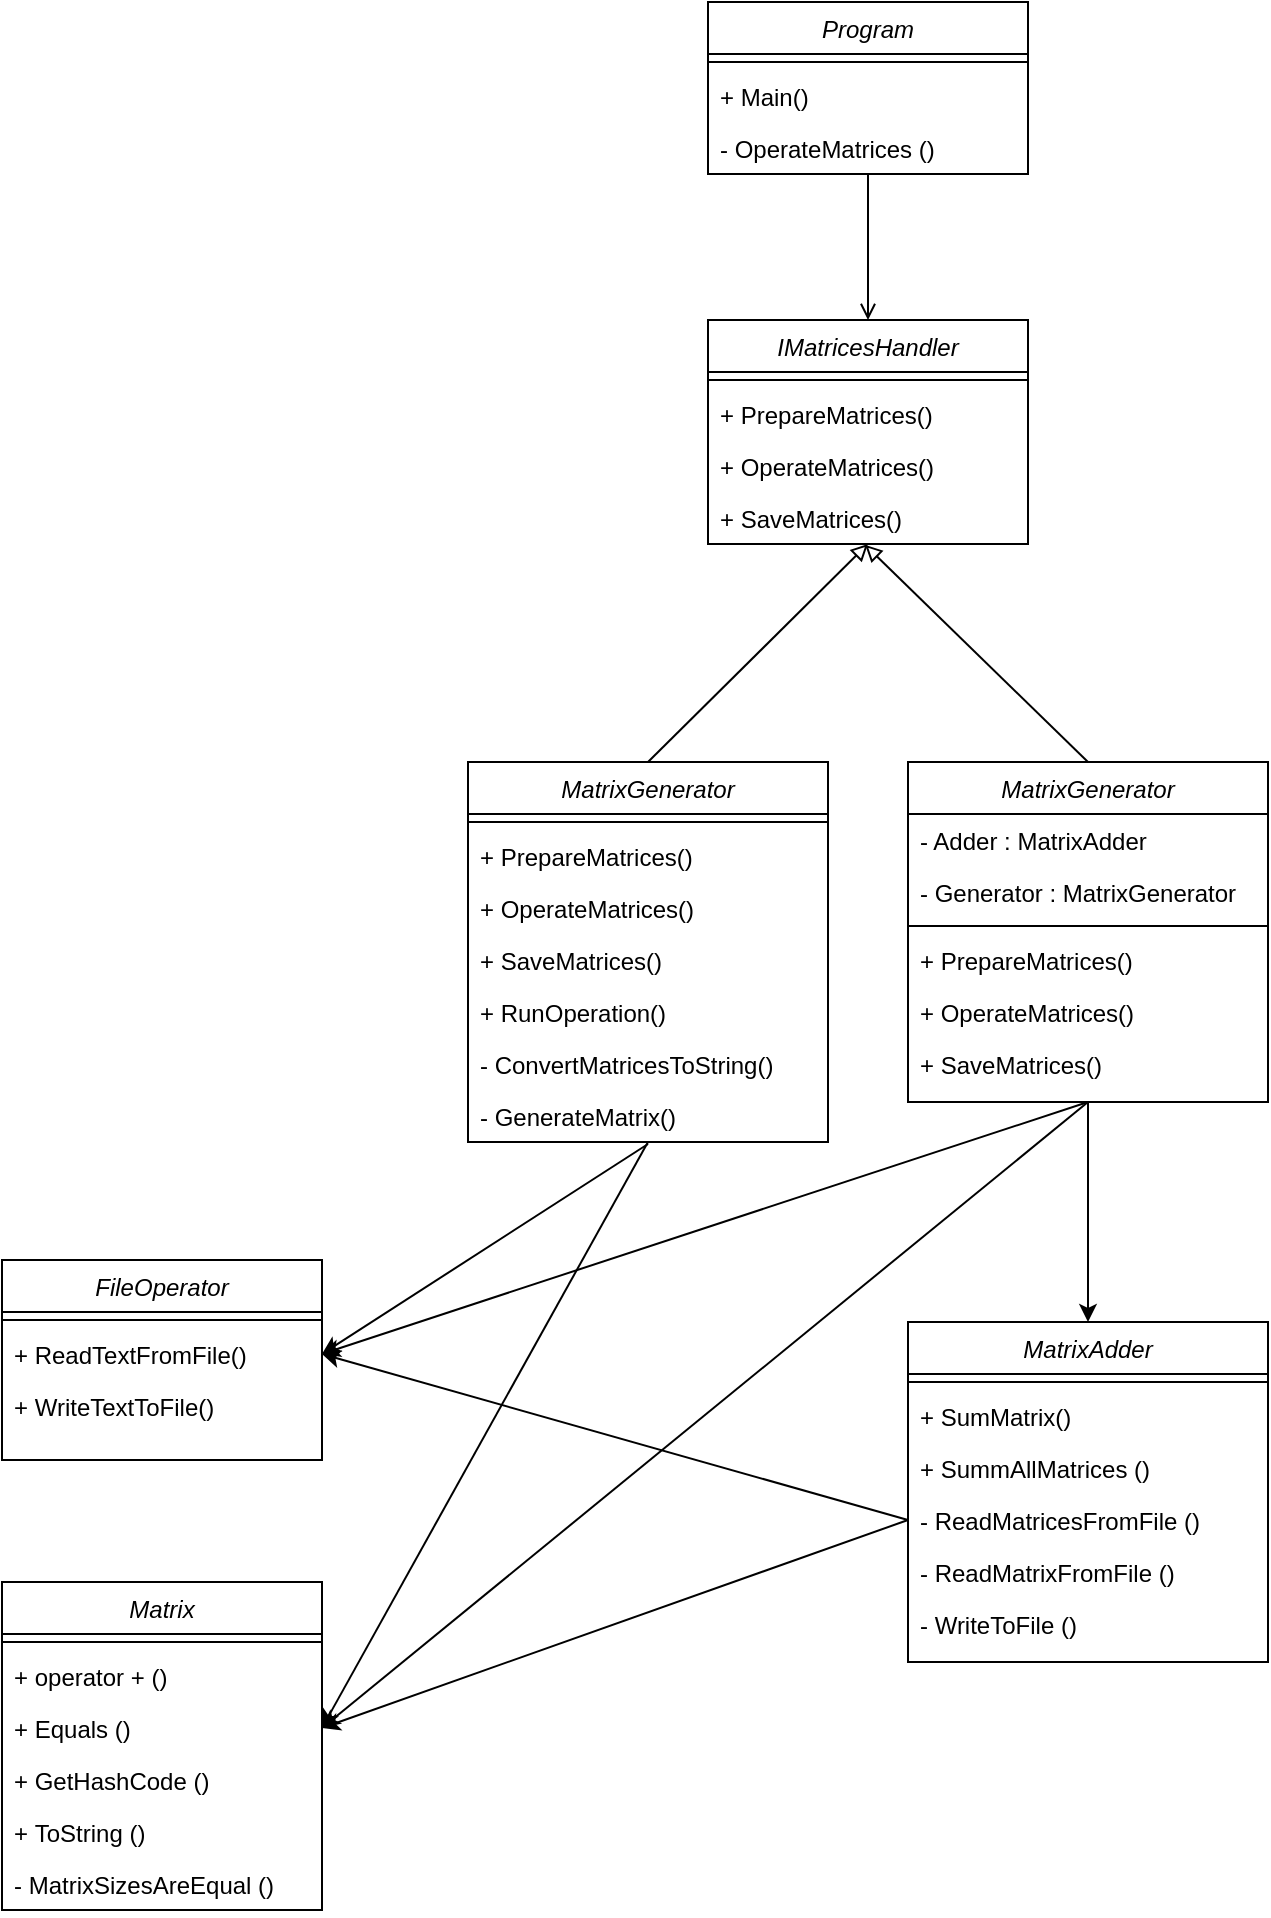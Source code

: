 <mxfile version="13.6.2" type="device"><diagram id="C5RBs43oDa-KdzZeNtuy" name="Page-1"><mxGraphModel dx="1278" dy="960" grid="1" gridSize="10" guides="1" tooltips="1" connect="1" arrows="1" fold="1" page="1" pageScale="1" pageWidth="827" pageHeight="1169" math="0" shadow="0"><root><mxCell id="WIyWlLk6GJQsqaUBKTNV-0"/><mxCell id="WIyWlLk6GJQsqaUBKTNV-1" parent="WIyWlLk6GJQsqaUBKTNV-0"/><mxCell id="r7nhpVhbm3iaODGcor37-48" style="edgeStyle=orthogonalEdgeStyle;rounded=0;orthogonalLoop=1;jettySize=auto;html=1;entryX=0.5;entryY=0;entryDx=0;entryDy=0;endArrow=open;endFill=0;" parent="WIyWlLk6GJQsqaUBKTNV-1" source="r7nhpVhbm3iaODGcor37-43" target="r7nhpVhbm3iaODGcor37-34" edge="1"><mxGeometry relative="1" as="geometry"/></mxCell><mxCell id="htPOCgw6zCxA2ciGcGRW-14" style="rounded=0;orthogonalLoop=1;jettySize=auto;html=1;entryX=0.5;entryY=0.998;entryDx=0;entryDy=0;entryPerimeter=0;endArrow=block;endFill=0;exitX=0.5;exitY=0;exitDx=0;exitDy=0;" edge="1" parent="WIyWlLk6GJQsqaUBKTNV-1" source="htPOCgw6zCxA2ciGcGRW-5" target="htPOCgw6zCxA2ciGcGRW-0"><mxGeometry relative="1" as="geometry"/></mxCell><mxCell id="htPOCgw6zCxA2ciGcGRW-37" style="edgeStyle=none;rounded=0;orthogonalLoop=1;jettySize=auto;html=1;entryX=1;entryY=0.5;entryDx=0;entryDy=0;endArrow=classic;endFill=1;" edge="1" parent="WIyWlLk6GJQsqaUBKTNV-1" target="r7nhpVhbm3iaODGcor37-51"><mxGeometry relative="1" as="geometry"><mxPoint x="990" y="941" as="sourcePoint"/></mxGeometry></mxCell><mxCell id="htPOCgw6zCxA2ciGcGRW-47" style="edgeStyle=none;rounded=0;orthogonalLoop=1;jettySize=auto;html=1;endArrow=classic;endFill=1;entryX=1;entryY=0.5;entryDx=0;entryDy=0;exitX=0.5;exitY=1;exitDx=0;exitDy=0;" edge="1" parent="WIyWlLk6GJQsqaUBKTNV-1" source="htPOCgw6zCxA2ciGcGRW-5" target="htPOCgw6zCxA2ciGcGRW-44"><mxGeometry relative="1" as="geometry"><mxPoint x="850" y="1180" as="targetPoint"/></mxGeometry></mxCell><mxCell id="htPOCgw6zCxA2ciGcGRW-5" value="MatrixGenerator" style="swimlane;fontStyle=2;align=center;verticalAlign=top;childLayout=stackLayout;horizontal=1;startSize=26;horizontalStack=0;resizeParent=1;resizeLast=0;collapsible=1;marginBottom=0;rounded=0;shadow=0;strokeWidth=1;" vertex="1" parent="WIyWlLk6GJQsqaUBKTNV-1"><mxGeometry x="900" y="750" width="180" height="190" as="geometry"><mxRectangle x="230" y="140" width="160" height="26" as="alternateBounds"/></mxGeometry></mxCell><mxCell id="htPOCgw6zCxA2ciGcGRW-6" value="" style="line;html=1;strokeWidth=1;align=left;verticalAlign=middle;spacingTop=-1;spacingLeft=3;spacingRight=3;rotatable=0;labelPosition=right;points=[];portConstraint=eastwest;" vertex="1" parent="htPOCgw6zCxA2ciGcGRW-5"><mxGeometry y="26" width="180" height="8" as="geometry"/></mxCell><mxCell id="htPOCgw6zCxA2ciGcGRW-7" value="+ PrepareMatrices()" style="text;align=left;verticalAlign=top;spacingLeft=4;spacingRight=4;overflow=hidden;rotatable=0;points=[[0,0.5],[1,0.5]];portConstraint=eastwest;" vertex="1" parent="htPOCgw6zCxA2ciGcGRW-5"><mxGeometry y="34" width="180" height="26" as="geometry"/></mxCell><mxCell id="htPOCgw6zCxA2ciGcGRW-8" value="+ OperateMatrices()" style="text;align=left;verticalAlign=top;spacingLeft=4;spacingRight=4;overflow=hidden;rotatable=0;points=[[0,0.5],[1,0.5]];portConstraint=eastwest;" vertex="1" parent="htPOCgw6zCxA2ciGcGRW-5"><mxGeometry y="60" width="180" height="26" as="geometry"/></mxCell><mxCell id="htPOCgw6zCxA2ciGcGRW-9" value="+ SaveMatrices()" style="text;align=left;verticalAlign=top;spacingLeft=4;spacingRight=4;overflow=hidden;rotatable=0;points=[[0,0.5],[1,0.5]];portConstraint=eastwest;" vertex="1" parent="htPOCgw6zCxA2ciGcGRW-5"><mxGeometry y="86" width="180" height="26" as="geometry"/></mxCell><mxCell id="htPOCgw6zCxA2ciGcGRW-10" value="+ RunOperation()" style="text;align=left;verticalAlign=top;spacingLeft=4;spacingRight=4;overflow=hidden;rotatable=0;points=[[0,0.5],[1,0.5]];portConstraint=eastwest;" vertex="1" parent="htPOCgw6zCxA2ciGcGRW-5"><mxGeometry y="112" width="180" height="26" as="geometry"/></mxCell><mxCell id="htPOCgw6zCxA2ciGcGRW-11" value="- ConvertMatricesToString()" style="text;align=left;verticalAlign=top;spacingLeft=4;spacingRight=4;overflow=hidden;rotatable=0;points=[[0,0.5],[1,0.5]];portConstraint=eastwest;" vertex="1" parent="htPOCgw6zCxA2ciGcGRW-5"><mxGeometry y="138" width="180" height="26" as="geometry"/></mxCell><mxCell id="htPOCgw6zCxA2ciGcGRW-12" value="- GenerateMatrix()" style="text;align=left;verticalAlign=top;spacingLeft=4;spacingRight=4;overflow=hidden;rotatable=0;points=[[0,0.5],[1,0.5]];portConstraint=eastwest;" vertex="1" parent="htPOCgw6zCxA2ciGcGRW-5"><mxGeometry y="164" width="180" height="26" as="geometry"/></mxCell><mxCell id="htPOCgw6zCxA2ciGcGRW-25" style="edgeStyle=none;rounded=0;orthogonalLoop=1;jettySize=auto;html=1;entryX=0.491;entryY=1.016;entryDx=0;entryDy=0;entryPerimeter=0;endArrow=block;endFill=0;exitX=0.5;exitY=0;exitDx=0;exitDy=0;" edge="1" parent="WIyWlLk6GJQsqaUBKTNV-1" source="htPOCgw6zCxA2ciGcGRW-15" target="htPOCgw6zCxA2ciGcGRW-0"><mxGeometry relative="1" as="geometry"/></mxCell><mxCell id="r7nhpVhbm3iaODGcor37-34" value="IMatricesHandler" style="swimlane;fontStyle=2;align=center;verticalAlign=top;childLayout=stackLayout;horizontal=1;startSize=26;horizontalStack=0;resizeParent=1;resizeLast=0;collapsible=1;marginBottom=0;rounded=0;shadow=0;strokeWidth=1;" parent="WIyWlLk6GJQsqaUBKTNV-1" vertex="1"><mxGeometry x="1020" y="529" width="160" height="112" as="geometry"><mxRectangle x="230" y="140" width="160" height="26" as="alternateBounds"/></mxGeometry></mxCell><mxCell id="r7nhpVhbm3iaODGcor37-38" value="" style="line;html=1;strokeWidth=1;align=left;verticalAlign=middle;spacingTop=-1;spacingLeft=3;spacingRight=3;rotatable=0;labelPosition=right;points=[];portConstraint=eastwest;" parent="r7nhpVhbm3iaODGcor37-34" vertex="1"><mxGeometry y="26" width="160" height="8" as="geometry"/></mxCell><mxCell id="r7nhpVhbm3iaODGcor37-39" value="+ PrepareMatrices()" style="text;align=left;verticalAlign=top;spacingLeft=4;spacingRight=4;overflow=hidden;rotatable=0;points=[[0,0.5],[1,0.5]];portConstraint=eastwest;" parent="r7nhpVhbm3iaODGcor37-34" vertex="1"><mxGeometry y="34" width="160" height="26" as="geometry"/></mxCell><mxCell id="r7nhpVhbm3iaODGcor37-41" value="+ OperateMatrices()" style="text;align=left;verticalAlign=top;spacingLeft=4;spacingRight=4;overflow=hidden;rotatable=0;points=[[0,0.5],[1,0.5]];portConstraint=eastwest;" parent="r7nhpVhbm3iaODGcor37-34" vertex="1"><mxGeometry y="60" width="160" height="26" as="geometry"/></mxCell><mxCell id="htPOCgw6zCxA2ciGcGRW-0" value="+ SaveMatrices()" style="text;align=left;verticalAlign=top;spacingLeft=4;spacingRight=4;overflow=hidden;rotatable=0;points=[[0,0.5],[1,0.5]];portConstraint=eastwest;" vertex="1" parent="r7nhpVhbm3iaODGcor37-34"><mxGeometry y="86" width="160" height="26" as="geometry"/></mxCell><mxCell id="htPOCgw6zCxA2ciGcGRW-38" style="edgeStyle=none;rounded=0;orthogonalLoop=1;jettySize=auto;html=1;endArrow=classic;endFill=1;exitX=0.5;exitY=1;exitDx=0;exitDy=0;entryX=1;entryY=0.5;entryDx=0;entryDy=0;" edge="1" parent="WIyWlLk6GJQsqaUBKTNV-1" source="htPOCgw6zCxA2ciGcGRW-15" target="r7nhpVhbm3iaODGcor37-51"><mxGeometry relative="1" as="geometry"><mxPoint x="920" y="1000" as="targetPoint"/></mxGeometry></mxCell><mxCell id="htPOCgw6zCxA2ciGcGRW-49" style="edgeStyle=none;rounded=0;orthogonalLoop=1;jettySize=auto;html=1;endArrow=classic;endFill=1;entryX=1;entryY=0.5;entryDx=0;entryDy=0;exitX=0.5;exitY=1;exitDx=0;exitDy=0;" edge="1" parent="WIyWlLk6GJQsqaUBKTNV-1" source="htPOCgw6zCxA2ciGcGRW-15" target="htPOCgw6zCxA2ciGcGRW-44"><mxGeometry relative="1" as="geometry"><mxPoint x="850.0" y="1210" as="targetPoint"/></mxGeometry></mxCell><mxCell id="htPOCgw6zCxA2ciGcGRW-15" value="MatrixGenerator" style="swimlane;fontStyle=2;align=center;verticalAlign=top;childLayout=stackLayout;horizontal=1;startSize=26;horizontalStack=0;resizeParent=1;resizeLast=0;collapsible=1;marginBottom=0;rounded=0;shadow=0;strokeWidth=1;" vertex="1" parent="WIyWlLk6GJQsqaUBKTNV-1"><mxGeometry x="1120" y="750" width="180" height="170" as="geometry"><mxRectangle x="230" y="140" width="160" height="26" as="alternateBounds"/></mxGeometry></mxCell><mxCell id="htPOCgw6zCxA2ciGcGRW-23" value="- Adder : MatrixAdder" style="text;align=left;verticalAlign=top;spacingLeft=4;spacingRight=4;overflow=hidden;rotatable=0;points=[[0,0.5],[1,0.5]];portConstraint=eastwest;" vertex="1" parent="htPOCgw6zCxA2ciGcGRW-15"><mxGeometry y="26" width="180" height="26" as="geometry"/></mxCell><mxCell id="htPOCgw6zCxA2ciGcGRW-24" value="- Generator : MatrixGenerator" style="text;align=left;verticalAlign=top;spacingLeft=4;spacingRight=4;overflow=hidden;rotatable=0;points=[[0,0.5],[1,0.5]];portConstraint=eastwest;" vertex="1" parent="htPOCgw6zCxA2ciGcGRW-15"><mxGeometry y="52" width="180" height="26" as="geometry"/></mxCell><mxCell id="htPOCgw6zCxA2ciGcGRW-16" value="" style="line;html=1;strokeWidth=1;align=left;verticalAlign=middle;spacingTop=-1;spacingLeft=3;spacingRight=3;rotatable=0;labelPosition=right;points=[];portConstraint=eastwest;" vertex="1" parent="htPOCgw6zCxA2ciGcGRW-15"><mxGeometry y="78" width="180" height="8" as="geometry"/></mxCell><mxCell id="htPOCgw6zCxA2ciGcGRW-17" value="+ PrepareMatrices()" style="text;align=left;verticalAlign=top;spacingLeft=4;spacingRight=4;overflow=hidden;rotatable=0;points=[[0,0.5],[1,0.5]];portConstraint=eastwest;" vertex="1" parent="htPOCgw6zCxA2ciGcGRW-15"><mxGeometry y="86" width="180" height="26" as="geometry"/></mxCell><mxCell id="htPOCgw6zCxA2ciGcGRW-18" value="+ OperateMatrices()" style="text;align=left;verticalAlign=top;spacingLeft=4;spacingRight=4;overflow=hidden;rotatable=0;points=[[0,0.5],[1,0.5]];portConstraint=eastwest;" vertex="1" parent="htPOCgw6zCxA2ciGcGRW-15"><mxGeometry y="112" width="180" height="26" as="geometry"/></mxCell><mxCell id="htPOCgw6zCxA2ciGcGRW-19" value="+ SaveMatrices()" style="text;align=left;verticalAlign=top;spacingLeft=4;spacingRight=4;overflow=hidden;rotatable=0;points=[[0,0.5],[1,0.5]];portConstraint=eastwest;" vertex="1" parent="htPOCgw6zCxA2ciGcGRW-15"><mxGeometry y="138" width="180" height="26" as="geometry"/></mxCell><mxCell id="htPOCgw6zCxA2ciGcGRW-35" style="edgeStyle=none;rounded=0;orthogonalLoop=1;jettySize=auto;html=1;endArrow=classic;endFill=1;exitX=0.5;exitY=1;exitDx=0;exitDy=0;" edge="1" parent="WIyWlLk6GJQsqaUBKTNV-1" source="htPOCgw6zCxA2ciGcGRW-15" target="htPOCgw6zCxA2ciGcGRW-26"><mxGeometry relative="1" as="geometry"/></mxCell><mxCell id="htPOCgw6zCxA2ciGcGRW-39" style="edgeStyle=none;rounded=0;orthogonalLoop=1;jettySize=auto;html=1;entryX=1;entryY=0.5;entryDx=0;entryDy=0;endArrow=classic;endFill=1;exitX=0;exitY=0.5;exitDx=0;exitDy=0;" edge="1" parent="WIyWlLk6GJQsqaUBKTNV-1" source="htPOCgw6zCxA2ciGcGRW-31" target="r7nhpVhbm3iaODGcor37-51"><mxGeometry relative="1" as="geometry"/></mxCell><mxCell id="htPOCgw6zCxA2ciGcGRW-51" value="" style="group" vertex="1" connectable="0" parent="WIyWlLk6GJQsqaUBKTNV-1"><mxGeometry x="667" y="1160" width="160" height="164" as="geometry"/></mxCell><mxCell id="htPOCgw6zCxA2ciGcGRW-50" value="" style="group" vertex="1" connectable="0" parent="htPOCgw6zCxA2ciGcGRW-51"><mxGeometry width="160" height="164" as="geometry"/></mxCell><mxCell id="htPOCgw6zCxA2ciGcGRW-48" value="" style="group" vertex="1" connectable="0" parent="htPOCgw6zCxA2ciGcGRW-50"><mxGeometry width="160" height="164" as="geometry"/></mxCell><mxCell id="htPOCgw6zCxA2ciGcGRW-40" value="Matrix" style="swimlane;fontStyle=2;align=center;verticalAlign=top;childLayout=stackLayout;horizontal=1;startSize=26;horizontalStack=0;resizeParent=1;resizeLast=0;collapsible=1;marginBottom=0;rounded=0;shadow=0;strokeWidth=1;" vertex="1" parent="htPOCgw6zCxA2ciGcGRW-48"><mxGeometry width="160" height="164" as="geometry"><mxRectangle x="230" y="140" width="160" height="26" as="alternateBounds"/></mxGeometry></mxCell><mxCell id="htPOCgw6zCxA2ciGcGRW-41" value="" style="line;html=1;strokeWidth=1;align=left;verticalAlign=middle;spacingTop=-1;spacingLeft=3;spacingRight=3;rotatable=0;labelPosition=right;points=[];portConstraint=eastwest;" vertex="1" parent="htPOCgw6zCxA2ciGcGRW-40"><mxGeometry y="26" width="160" height="8" as="geometry"/></mxCell><mxCell id="htPOCgw6zCxA2ciGcGRW-42" value="+ operator + ()" style="text;align=left;verticalAlign=top;spacingLeft=4;spacingRight=4;overflow=hidden;rotatable=0;points=[[0,0.5],[1,0.5]];portConstraint=eastwest;" vertex="1" parent="htPOCgw6zCxA2ciGcGRW-40"><mxGeometry y="34" width="160" height="26" as="geometry"/></mxCell><mxCell id="htPOCgw6zCxA2ciGcGRW-44" value="+ Equals ()" style="text;align=left;verticalAlign=top;spacingLeft=4;spacingRight=4;overflow=hidden;rotatable=0;points=[[0,0.5],[1,0.5]];portConstraint=eastwest;" vertex="1" parent="htPOCgw6zCxA2ciGcGRW-40"><mxGeometry y="60" width="160" height="26" as="geometry"/></mxCell><mxCell id="htPOCgw6zCxA2ciGcGRW-45" value="+ GetHashCode ()" style="text;align=left;verticalAlign=top;spacingLeft=4;spacingRight=4;overflow=hidden;rotatable=0;points=[[0,0.5],[1,0.5]];portConstraint=eastwest;" vertex="1" parent="htPOCgw6zCxA2ciGcGRW-40"><mxGeometry y="86" width="160" height="26" as="geometry"/></mxCell><mxCell id="htPOCgw6zCxA2ciGcGRW-46" value="+ ToString ()" style="text;align=left;verticalAlign=top;spacingLeft=4;spacingRight=4;overflow=hidden;rotatable=0;points=[[0,0.5],[1,0.5]];portConstraint=eastwest;" vertex="1" parent="htPOCgw6zCxA2ciGcGRW-40"><mxGeometry y="112" width="160" height="26" as="geometry"/></mxCell><mxCell id="htPOCgw6zCxA2ciGcGRW-43" value="- MatrixSizesAreEqual ()" style="text;align=left;verticalAlign=top;spacingLeft=4;spacingRight=4;overflow=hidden;rotatable=0;points=[[0,0.5],[1,0.5]];portConstraint=eastwest;" vertex="1" parent="htPOCgw6zCxA2ciGcGRW-40"><mxGeometry y="138" width="160" height="26" as="geometry"/></mxCell><mxCell id="htPOCgw6zCxA2ciGcGRW-52" style="edgeStyle=none;rounded=0;orthogonalLoop=1;jettySize=auto;html=1;entryX=1;entryY=0.5;entryDx=0;entryDy=0;endArrow=classic;endFill=1;exitX=0;exitY=0.5;exitDx=0;exitDy=0;" edge="1" parent="WIyWlLk6GJQsqaUBKTNV-1" source="htPOCgw6zCxA2ciGcGRW-31" target="htPOCgw6zCxA2ciGcGRW-44"><mxGeometry relative="1" as="geometry"/></mxCell><mxCell id="r7nhpVhbm3iaODGcor37-49" value="FileOperator" style="swimlane;fontStyle=2;align=center;verticalAlign=top;childLayout=stackLayout;horizontal=1;startSize=26;horizontalStack=0;resizeParent=1;resizeLast=0;collapsible=1;marginBottom=0;rounded=0;shadow=0;strokeWidth=1;" parent="WIyWlLk6GJQsqaUBKTNV-1" vertex="1"><mxGeometry x="667" y="999" width="160" height="100" as="geometry"><mxRectangle x="230" y="140" width="160" height="26" as="alternateBounds"/></mxGeometry></mxCell><mxCell id="r7nhpVhbm3iaODGcor37-50" value="" style="line;html=1;strokeWidth=1;align=left;verticalAlign=middle;spacingTop=-1;spacingLeft=3;spacingRight=3;rotatable=0;labelPosition=right;points=[];portConstraint=eastwest;" parent="r7nhpVhbm3iaODGcor37-49" vertex="1"><mxGeometry y="26" width="160" height="8" as="geometry"/></mxCell><mxCell id="r7nhpVhbm3iaODGcor37-51" value="+ ReadTextFromFile()" style="text;align=left;verticalAlign=top;spacingLeft=4;spacingRight=4;overflow=hidden;rotatable=0;points=[[0,0.5],[1,0.5]];portConstraint=eastwest;" parent="r7nhpVhbm3iaODGcor37-49" vertex="1"><mxGeometry y="34" width="160" height="26" as="geometry"/></mxCell><mxCell id="r7nhpVhbm3iaODGcor37-52" value="+ WriteTextToFile()" style="text;align=left;verticalAlign=top;spacingLeft=4;spacingRight=4;overflow=hidden;rotatable=0;points=[[0,0.5],[1,0.5]];portConstraint=eastwest;" parent="r7nhpVhbm3iaODGcor37-49" vertex="1"><mxGeometry y="60" width="160" height="26" as="geometry"/></mxCell><mxCell id="htPOCgw6zCxA2ciGcGRW-26" value="MatrixAdder" style="swimlane;fontStyle=2;align=center;verticalAlign=top;childLayout=stackLayout;horizontal=1;startSize=26;horizontalStack=0;resizeParent=1;resizeLast=0;collapsible=1;marginBottom=0;rounded=0;shadow=0;strokeWidth=1;" vertex="1" parent="WIyWlLk6GJQsqaUBKTNV-1"><mxGeometry x="1120" y="1030" width="180" height="170" as="geometry"><mxRectangle x="230" y="140" width="160" height="26" as="alternateBounds"/></mxGeometry></mxCell><mxCell id="htPOCgw6zCxA2ciGcGRW-29" value="" style="line;html=1;strokeWidth=1;align=left;verticalAlign=middle;spacingTop=-1;spacingLeft=3;spacingRight=3;rotatable=0;labelPosition=right;points=[];portConstraint=eastwest;" vertex="1" parent="htPOCgw6zCxA2ciGcGRW-26"><mxGeometry y="26" width="180" height="8" as="geometry"/></mxCell><mxCell id="htPOCgw6zCxA2ciGcGRW-30" value="+ SumMatrix()" style="text;align=left;verticalAlign=top;spacingLeft=4;spacingRight=4;overflow=hidden;rotatable=0;points=[[0,0.5],[1,0.5]];portConstraint=eastwest;" vertex="1" parent="htPOCgw6zCxA2ciGcGRW-26"><mxGeometry y="34" width="180" height="26" as="geometry"/></mxCell><mxCell id="htPOCgw6zCxA2ciGcGRW-33" value="+ SummAllMatrices ()" style="text;align=left;verticalAlign=top;spacingLeft=4;spacingRight=4;overflow=hidden;rotatable=0;points=[[0,0.5],[1,0.5]];portConstraint=eastwest;" vertex="1" parent="htPOCgw6zCxA2ciGcGRW-26"><mxGeometry y="60" width="180" height="26" as="geometry"/></mxCell><mxCell id="htPOCgw6zCxA2ciGcGRW-31" value="- ReadMatricesFromFile ()" style="text;align=left;verticalAlign=top;spacingLeft=4;spacingRight=4;overflow=hidden;rotatable=0;points=[[0,0.5],[1,0.5]];portConstraint=eastwest;" vertex="1" parent="htPOCgw6zCxA2ciGcGRW-26"><mxGeometry y="86" width="180" height="26" as="geometry"/></mxCell><mxCell id="htPOCgw6zCxA2ciGcGRW-32" value="- ReadMatrixFromFile ()" style="text;align=left;verticalAlign=top;spacingLeft=4;spacingRight=4;overflow=hidden;rotatable=0;points=[[0,0.5],[1,0.5]];portConstraint=eastwest;" vertex="1" parent="htPOCgw6zCxA2ciGcGRW-26"><mxGeometry y="112" width="180" height="26" as="geometry"/></mxCell><mxCell id="htPOCgw6zCxA2ciGcGRW-34" value="- WriteToFile ()" style="text;align=left;verticalAlign=top;spacingLeft=4;spacingRight=4;overflow=hidden;rotatable=0;points=[[0,0.5],[1,0.5]];portConstraint=eastwest;" vertex="1" parent="htPOCgw6zCxA2ciGcGRW-26"><mxGeometry y="138" width="180" height="26" as="geometry"/></mxCell><mxCell id="r7nhpVhbm3iaODGcor37-43" value="Program" style="swimlane;fontStyle=2;align=center;verticalAlign=top;childLayout=stackLayout;horizontal=1;startSize=26;horizontalStack=0;resizeParent=1;resizeLast=0;collapsible=1;marginBottom=0;rounded=0;shadow=0;strokeWidth=1;" parent="WIyWlLk6GJQsqaUBKTNV-1" vertex="1"><mxGeometry x="1020" y="370" width="160" height="86" as="geometry"><mxRectangle x="230" y="140" width="160" height="26" as="alternateBounds"/></mxGeometry></mxCell><mxCell id="r7nhpVhbm3iaODGcor37-44" value="" style="line;html=1;strokeWidth=1;align=left;verticalAlign=middle;spacingTop=-1;spacingLeft=3;spacingRight=3;rotatable=0;labelPosition=right;points=[];portConstraint=eastwest;" parent="r7nhpVhbm3iaODGcor37-43" vertex="1"><mxGeometry y="26" width="160" height="8" as="geometry"/></mxCell><mxCell id="r7nhpVhbm3iaODGcor37-45" value="+ Main()" style="text;align=left;verticalAlign=top;spacingLeft=4;spacingRight=4;overflow=hidden;rotatable=0;points=[[0,0.5],[1,0.5]];portConstraint=eastwest;" parent="r7nhpVhbm3iaODGcor37-43" vertex="1"><mxGeometry y="34" width="160" height="26" as="geometry"/></mxCell><mxCell id="htPOCgw6zCxA2ciGcGRW-36" value="- OperateMatrices ()" style="text;align=left;verticalAlign=top;spacingLeft=4;spacingRight=4;overflow=hidden;rotatable=0;points=[[0,0.5],[1,0.5]];portConstraint=eastwest;" vertex="1" parent="r7nhpVhbm3iaODGcor37-43"><mxGeometry y="60" width="160" height="26" as="geometry"/></mxCell></root></mxGraphModel></diagram></mxfile>